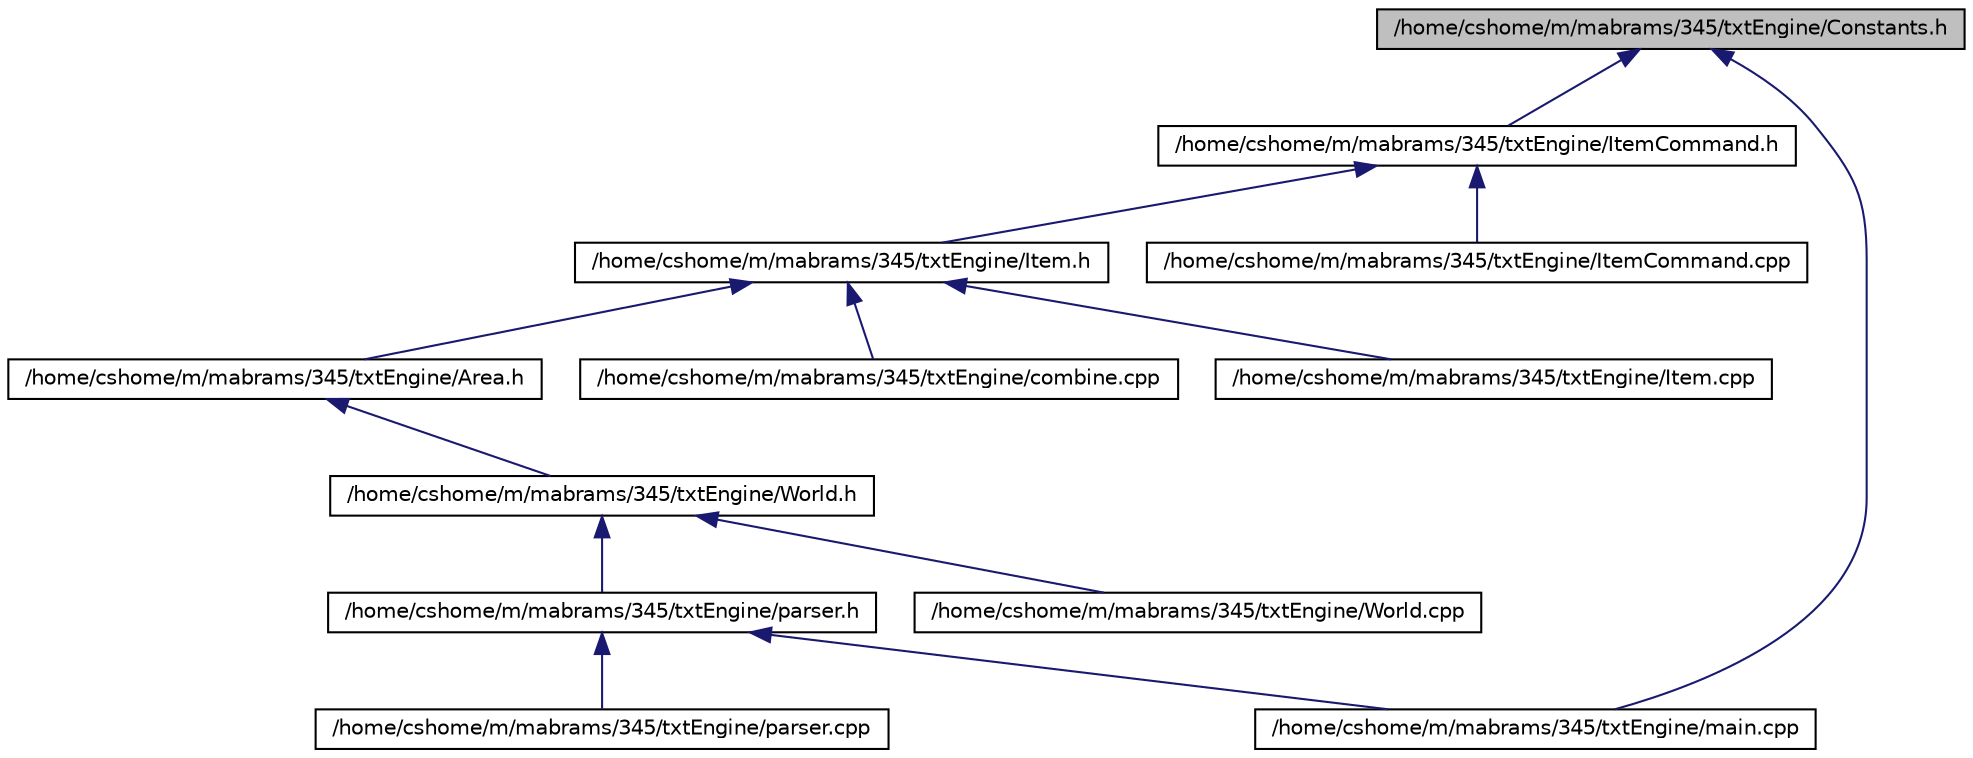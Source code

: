 digraph G
{
  edge [fontname="Helvetica",fontsize="10",labelfontname="Helvetica",labelfontsize="10"];
  node [fontname="Helvetica",fontsize="10",shape=record];
  Node1 [label="/home/cshome/m/mabrams/345/txtEngine/Constants.h",height=0.2,width=0.4,color="black", fillcolor="grey75", style="filled" fontcolor="black"];
  Node1 -> Node2 [dir="back",color="midnightblue",fontsize="10",style="solid"];
  Node2 [label="/home/cshome/m/mabrams/345/txtEngine/ItemCommand.h",height=0.2,width=0.4,color="black", fillcolor="white", style="filled",URL="$_item_command_8h.html",tooltip="Defines the ItemCommand class."];
  Node2 -> Node3 [dir="back",color="midnightblue",fontsize="10",style="solid"];
  Node3 [label="/home/cshome/m/mabrams/345/txtEngine/Item.h",height=0.2,width=0.4,color="black", fillcolor="white", style="filled",URL="$_item_8h.html",tooltip="Defines the Item class."];
  Node3 -> Node4 [dir="back",color="midnightblue",fontsize="10",style="solid"];
  Node4 [label="/home/cshome/m/mabrams/345/txtEngine/Area.h",height=0.2,width=0.4,color="black", fillcolor="white", style="filled",URL="$_area_8h.html",tooltip="Defines the Area class."];
  Node4 -> Node5 [dir="back",color="midnightblue",fontsize="10",style="solid"];
  Node5 [label="/home/cshome/m/mabrams/345/txtEngine/World.h",height=0.2,width=0.4,color="black", fillcolor="white", style="filled",URL="$_world_8h.html",tooltip="Defines the World class."];
  Node5 -> Node6 [dir="back",color="midnightblue",fontsize="10",style="solid"];
  Node6 [label="/home/cshome/m/mabrams/345/txtEngine/parser.h",height=0.2,width=0.4,color="black", fillcolor="white", style="filled",URL="$parser_8h.html",tooltip="Defines the Area class."];
  Node6 -> Node7 [dir="back",color="midnightblue",fontsize="10",style="solid"];
  Node7 [label="/home/cshome/m/mabrams/345/txtEngine/main.cpp",height=0.2,width=0.4,color="black", fillcolor="white", style="filled",URL="$main_8cpp.html",tooltip="The main file for txtEngine."];
  Node6 -> Node8 [dir="back",color="midnightblue",fontsize="10",style="solid"];
  Node8 [label="/home/cshome/m/mabrams/345/txtEngine/parser.cpp",height=0.2,width=0.4,color="black", fillcolor="white", style="filled",URL="$parser_8cpp.html",tooltip="The source file for parser functionality."];
  Node5 -> Node9 [dir="back",color="midnightblue",fontsize="10",style="solid"];
  Node9 [label="/home/cshome/m/mabrams/345/txtEngine/World.cpp",height=0.2,width=0.4,color="black", fillcolor="white", style="filled",URL="$_world_8cpp.html",tooltip="Source file for a World."];
  Node3 -> Node10 [dir="back",color="midnightblue",fontsize="10",style="solid"];
  Node10 [label="/home/cshome/m/mabrams/345/txtEngine/combine.cpp",height=0.2,width=0.4,color="black", fillcolor="white", style="filled",URL="$combine_8cpp.html",tooltip="Source file for Combine functionality."];
  Node3 -> Node11 [dir="back",color="midnightblue",fontsize="10",style="solid"];
  Node11 [label="/home/cshome/m/mabrams/345/txtEngine/Item.cpp",height=0.2,width=0.4,color="black", fillcolor="white", style="filled",URL="$_item_8cpp.html",tooltip="Source file for Item functionality."];
  Node2 -> Node12 [dir="back",color="midnightblue",fontsize="10",style="solid"];
  Node12 [label="/home/cshome/m/mabrams/345/txtEngine/ItemCommand.cpp",height=0.2,width=0.4,color="black", fillcolor="white", style="filled",URL="$_item_command_8cpp.html",tooltip="Source file for an ItemCommand."];
  Node1 -> Node7 [dir="back",color="midnightblue",fontsize="10",style="solid"];
}
